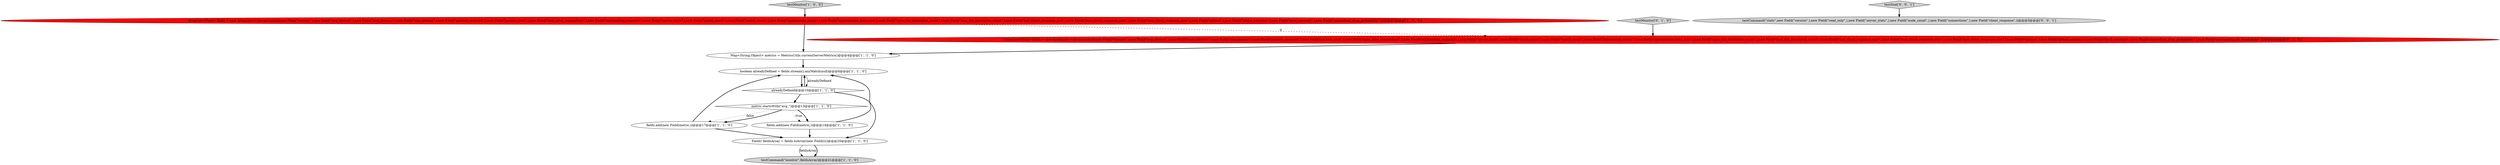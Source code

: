 digraph {
6 [style = filled, label = "Map<String,Object> metrics = MetricsUtils.currentServerMetrics()@@@4@@@['1', '1', '0']", fillcolor = white, shape = ellipse image = "AAA0AAABBB1BBB"];
5 [style = filled, label = "testCommand(\"monitor\",fieldsArray)@@@21@@@['1', '1', '0']", fillcolor = lightgray, shape = ellipse image = "AAA0AAABBB1BBB"];
4 [style = filled, label = "testMonitor['1', '0', '0']", fillcolor = lightgray, shape = diamond image = "AAA0AAABBB1BBB"];
0 [style = filled, label = "ArrayList<Field> fields = new ArrayList<>(Arrays.asList(new Field(\"version\",),new Field(\"avg_latency\",),new Field(\"max_latency\",),new Field(\"min_latency\",),new Field(\"packets_received\",),new Field(\"packets_sent\",),new Field(\"num_alive_connections\",),new Field(\"outstanding_requests\",),new Field(\"server_state\",),new Field(\"znode_count\",),new Field(\"watch_count\",),new Field(\"ephemerals_count\",),new Field(\"approximate_data_size\",),new Field(\"open_file_descriptor_count\",),new Field(\"max_file_descriptor_count\",),new Field(\"last_client_response_size\",),new Field(\"max_client_response_size\",),new Field(\"min_client_response_size\",),new Field(\"uptime\",),new Field(\"global_sessions\",),new Field(\"local_sessions\",),new Field(\"connection_drop_probability\",)))@@@3@@@['1', '0', '0']", fillcolor = red, shape = ellipse image = "AAA1AAABBB1BBB"];
3 [style = filled, label = "fields.add(new Field(metric,))@@@17@@@['1', '1', '0']", fillcolor = white, shape = ellipse image = "AAA0AAABBB1BBB"];
8 [style = filled, label = "alreadyDefined@@@10@@@['1', '1', '0']", fillcolor = white, shape = diamond image = "AAA0AAABBB1BBB"];
2 [style = filled, label = "fields.add(new Field(metric,))@@@14@@@['1', '1', '0']", fillcolor = white, shape = ellipse image = "AAA0AAABBB1BBB"];
10 [style = filled, label = "ArrayList<Field> fields = new ArrayList<>(Arrays.asList(new Field(\"version\",),new Field(\"avg_latency\",),new Field(\"max_latency\",),new Field(\"min_latency\",),new Field(\"packets_received\",),new Field(\"packets_sent\",),new Field(\"num_alive_connections\",),new Field(\"outstanding_requests\",),new Field(\"server_state\",),new Field(\"znode_count\",),new Field(\"watch_count\",),new Field(\"ephemerals_count\",),new Field(\"approximate_data_size\",),new Field(\"open_file_descriptor_count\",),new Field(\"max_file_descriptor_count\",),new Field(\"last_client_response_size\",),new Field(\"max_client_response_size\",),new Field(\"min_client_response_size\",),new Field(\"uptime\",),new Field(\"global_sessions\",),new Field(\"local_sessions\",),new Field(\"connection_drop_probability\",),new Field(\"outstanding_tls_handshake\",)))@@@3@@@['0', '1', '0']", fillcolor = red, shape = ellipse image = "AAA1AAABBB2BBB"];
9 [style = filled, label = "Field(( fieldsArray = fields.toArray(new Field(((()@@@20@@@['1', '1', '0']", fillcolor = white, shape = ellipse image = "AAA0AAABBB1BBB"];
7 [style = filled, label = "boolean alreadyDefined = fields.stream().anyMatch(null)@@@6@@@['1', '1', '0']", fillcolor = white, shape = ellipse image = "AAA0AAABBB1BBB"];
1 [style = filled, label = "metric.startsWith(\"avg_\")@@@13@@@['1', '1', '0']", fillcolor = white, shape = diamond image = "AAA0AAABBB1BBB"];
12 [style = filled, label = "testCommand(\"stats\",new Field(\"version\",),new Field(\"read_only\",),new Field(\"server_stats\",),new Field(\"node_count\",),new Field(\"connections\",),new Field(\"client_response\",))@@@3@@@['0', '0', '1']", fillcolor = lightgray, shape = ellipse image = "AAA0AAABBB3BBB"];
13 [style = filled, label = "testStat['0', '0', '1']", fillcolor = lightgray, shape = diamond image = "AAA0AAABBB3BBB"];
11 [style = filled, label = "testMonitor['0', '1', '0']", fillcolor = lightgray, shape = diamond image = "AAA0AAABBB2BBB"];
1->3 [style = dotted, label="false"];
7->8 [style = solid, label="alreadyDefined"];
0->6 [style = bold, label=""];
1->3 [style = bold, label=""];
2->9 [style = bold, label=""];
7->8 [style = bold, label=""];
10->6 [style = bold, label=""];
0->10 [style = dashed, label="0"];
8->7 [style = bold, label=""];
4->0 [style = bold, label=""];
9->5 [style = solid, label="fieldsArray"];
3->9 [style = bold, label=""];
8->1 [style = bold, label=""];
13->12 [style = bold, label=""];
3->7 [style = bold, label=""];
11->10 [style = bold, label=""];
8->9 [style = bold, label=""];
9->5 [style = bold, label=""];
1->2 [style = bold, label=""];
2->7 [style = bold, label=""];
6->7 [style = bold, label=""];
1->2 [style = dotted, label="true"];
}
